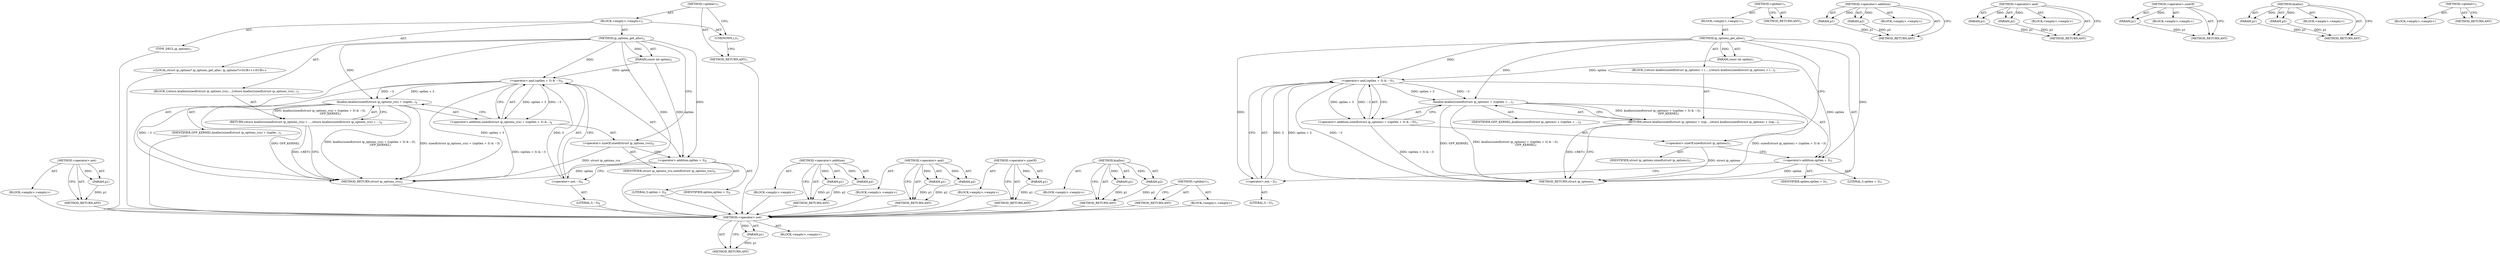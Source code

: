 digraph "&lt;global&gt;" {
vulnerable_63 [label=<(METHOD,&lt;operator&gt;.not)>];
vulnerable_64 [label=<(PARAM,p1)>];
vulnerable_65 [label=<(BLOCK,&lt;empty&gt;,&lt;empty&gt;)>];
vulnerable_66 [label=<(METHOD_RETURN,ANY)>];
vulnerable_6 [label=<(METHOD,&lt;global&gt;)<SUB>1</SUB>>];
vulnerable_7 [label=<(BLOCK,&lt;empty&gt;,&lt;empty&gt;)<SUB>1</SUB>>];
vulnerable_8 [label=<(METHOD,ip_options_get_alloc)<SUB>1</SUB>>];
vulnerable_9 [label=<(PARAM,const int optlen)<SUB>1</SUB>>];
vulnerable_10 [label=<(BLOCK,{
	return kzalloc(sizeof(struct ip_options) + (...,{
	return kzalloc(sizeof(struct ip_options) + (...)<SUB>2</SUB>>];
vulnerable_11 [label=<(RETURN,return kzalloc(sizeof(struct ip_options) + ((op...,return kzalloc(sizeof(struct ip_options) + ((op...)<SUB>3</SUB>>];
vulnerable_12 [label=<(kzalloc,kzalloc(sizeof(struct ip_options) + ((optlen + ...)<SUB>3</SUB>>];
vulnerable_13 [label=<(&lt;operator&gt;.addition,sizeof(struct ip_options) + ((optlen + 3) &amp; ~3))<SUB>3</SUB>>];
vulnerable_14 [label=<(&lt;operator&gt;.sizeOf,sizeof(struct ip_options))<SUB>3</SUB>>];
vulnerable_15 [label=<(IDENTIFIER,struct ip_options,sizeof(struct ip_options))<SUB>3</SUB>>];
vulnerable_16 [label=<(&lt;operator&gt;.and,(optlen + 3) &amp; ~3)<SUB>3</SUB>>];
vulnerable_17 [label=<(&lt;operator&gt;.addition,optlen + 3)<SUB>3</SUB>>];
vulnerable_18 [label=<(IDENTIFIER,optlen,optlen + 3)<SUB>3</SUB>>];
vulnerable_19 [label=<(LITERAL,3,optlen + 3)<SUB>3</SUB>>];
vulnerable_20 [label=<(&lt;operator&gt;.not,~3)<SUB>3</SUB>>];
vulnerable_21 [label=<(LITERAL,3,~3)<SUB>3</SUB>>];
vulnerable_22 [label=<(IDENTIFIER,GFP_KERNEL,kzalloc(sizeof(struct ip_options) + ((optlen + ...)<SUB>4</SUB>>];
vulnerable_23 [label=<(METHOD_RETURN,struct ip_options)<SUB>1</SUB>>];
vulnerable_25 [label=<(METHOD_RETURN,ANY)<SUB>1</SUB>>];
vulnerable_49 [label=<(METHOD,&lt;operator&gt;.addition)>];
vulnerable_50 [label=<(PARAM,p1)>];
vulnerable_51 [label=<(PARAM,p2)>];
vulnerable_52 [label=<(BLOCK,&lt;empty&gt;,&lt;empty&gt;)>];
vulnerable_53 [label=<(METHOD_RETURN,ANY)>];
vulnerable_58 [label=<(METHOD,&lt;operator&gt;.and)>];
vulnerable_59 [label=<(PARAM,p1)>];
vulnerable_60 [label=<(PARAM,p2)>];
vulnerable_61 [label=<(BLOCK,&lt;empty&gt;,&lt;empty&gt;)>];
vulnerable_62 [label=<(METHOD_RETURN,ANY)>];
vulnerable_54 [label=<(METHOD,&lt;operator&gt;.sizeOf)>];
vulnerable_55 [label=<(PARAM,p1)>];
vulnerable_56 [label=<(BLOCK,&lt;empty&gt;,&lt;empty&gt;)>];
vulnerable_57 [label=<(METHOD_RETURN,ANY)>];
vulnerable_44 [label=<(METHOD,kzalloc)>];
vulnerable_45 [label=<(PARAM,p1)>];
vulnerable_46 [label=<(PARAM,p2)>];
vulnerable_47 [label=<(BLOCK,&lt;empty&gt;,&lt;empty&gt;)>];
vulnerable_48 [label=<(METHOD_RETURN,ANY)>];
vulnerable_38 [label=<(METHOD,&lt;global&gt;)<SUB>1</SUB>>];
vulnerable_39 [label=<(BLOCK,&lt;empty&gt;,&lt;empty&gt;)>];
vulnerable_40 [label=<(METHOD_RETURN,ANY)>];
fixed_71 [label=<(METHOD,&lt;operator&gt;.not)>];
fixed_72 [label=<(PARAM,p1)>];
fixed_73 [label=<(BLOCK,&lt;empty&gt;,&lt;empty&gt;)>];
fixed_74 [label=<(METHOD_RETURN,ANY)>];
fixed_6 [label=<(METHOD,&lt;global&gt;)<SUB>1</SUB>>];
fixed_7 [label=<(BLOCK,&lt;empty&gt;,&lt;empty&gt;)<SUB>1</SUB>>];
fixed_8 [label=<(TYPE_DECL,ip_options)<SUB>1</SUB>>];
fixed_9 [label="<(LOCAL,struct ip_options* ip_options_get_alloc: ip_options*)<SUB>1</SUB>>"];
fixed_10 [label=<(UNKNOWN,),))<SUB>1</SUB>>];
fixed_11 [label=<(METHOD,ip_options_get_alloc)<SUB>2</SUB>>];
fixed_12 [label=<(PARAM,const int optlen)<SUB>2</SUB>>];
fixed_13 [label=<(BLOCK,{
	return kzalloc(sizeof(struct ip_options_rcu)...,{
	return kzalloc(sizeof(struct ip_options_rcu)...)<SUB>3</SUB>>];
fixed_14 [label=<(RETURN,return kzalloc(sizeof(struct ip_options_rcu) + ...,return kzalloc(sizeof(struct ip_options_rcu) + ...)<SUB>4</SUB>>];
fixed_15 [label=<(kzalloc,kzalloc(sizeof(struct ip_options_rcu) + ((optle...)<SUB>4</SUB>>];
fixed_16 [label=<(&lt;operator&gt;.addition,sizeof(struct ip_options_rcu) + ((optlen + 3) &amp;...)<SUB>4</SUB>>];
fixed_17 [label=<(&lt;operator&gt;.sizeOf,sizeof(struct ip_options_rcu))<SUB>4</SUB>>];
fixed_18 [label=<(IDENTIFIER,struct ip_options_rcu,sizeof(struct ip_options_rcu))<SUB>4</SUB>>];
fixed_19 [label=<(&lt;operator&gt;.and,(optlen + 3) &amp; ~3)<SUB>4</SUB>>];
fixed_20 [label=<(&lt;operator&gt;.addition,optlen + 3)<SUB>4</SUB>>];
fixed_21 [label=<(IDENTIFIER,optlen,optlen + 3)<SUB>4</SUB>>];
fixed_22 [label=<(LITERAL,3,optlen + 3)<SUB>4</SUB>>];
fixed_23 [label=<(&lt;operator&gt;.not,~3)<SUB>4</SUB>>];
fixed_24 [label=<(LITERAL,3,~3)<SUB>4</SUB>>];
fixed_25 [label=<(IDENTIFIER,GFP_KERNEL,kzalloc(sizeof(struct ip_options_rcu) + ((optle...)<SUB>5</SUB>>];
fixed_26 [label=<(METHOD_RETURN,struct ip_options_rcu)<SUB>2</SUB>>];
fixed_28 [label=<(METHOD_RETURN,ANY)<SUB>1</SUB>>];
fixed_57 [label=<(METHOD,&lt;operator&gt;.addition)>];
fixed_58 [label=<(PARAM,p1)>];
fixed_59 [label=<(PARAM,p2)>];
fixed_60 [label=<(BLOCK,&lt;empty&gt;,&lt;empty&gt;)>];
fixed_61 [label=<(METHOD_RETURN,ANY)>];
fixed_66 [label=<(METHOD,&lt;operator&gt;.and)>];
fixed_67 [label=<(PARAM,p1)>];
fixed_68 [label=<(PARAM,p2)>];
fixed_69 [label=<(BLOCK,&lt;empty&gt;,&lt;empty&gt;)>];
fixed_70 [label=<(METHOD_RETURN,ANY)>];
fixed_62 [label=<(METHOD,&lt;operator&gt;.sizeOf)>];
fixed_63 [label=<(PARAM,p1)>];
fixed_64 [label=<(BLOCK,&lt;empty&gt;,&lt;empty&gt;)>];
fixed_65 [label=<(METHOD_RETURN,ANY)>];
fixed_52 [label=<(METHOD,kzalloc)>];
fixed_53 [label=<(PARAM,p1)>];
fixed_54 [label=<(PARAM,p2)>];
fixed_55 [label=<(BLOCK,&lt;empty&gt;,&lt;empty&gt;)>];
fixed_56 [label=<(METHOD_RETURN,ANY)>];
fixed_46 [label=<(METHOD,&lt;global&gt;)<SUB>1</SUB>>];
fixed_47 [label=<(BLOCK,&lt;empty&gt;,&lt;empty&gt;)>];
fixed_48 [label=<(METHOD_RETURN,ANY)>];
vulnerable_63 -> vulnerable_64  [key=0, label="AST: "];
vulnerable_63 -> vulnerable_64  [key=1, label="DDG: "];
vulnerable_63 -> vulnerable_65  [key=0, label="AST: "];
vulnerable_63 -> vulnerable_66  [key=0, label="AST: "];
vulnerable_63 -> vulnerable_66  [key=1, label="CFG: "];
vulnerable_64 -> vulnerable_66  [key=0, label="DDG: p1"];
vulnerable_6 -> vulnerable_7  [key=0, label="AST: "];
vulnerable_6 -> vulnerable_25  [key=0, label="AST: "];
vulnerable_6 -> vulnerable_25  [key=1, label="CFG: "];
vulnerable_7 -> vulnerable_8  [key=0, label="AST: "];
vulnerable_8 -> vulnerable_9  [key=0, label="AST: "];
vulnerable_8 -> vulnerable_9  [key=1, label="DDG: "];
vulnerable_8 -> vulnerable_10  [key=0, label="AST: "];
vulnerable_8 -> vulnerable_23  [key=0, label="AST: "];
vulnerable_8 -> vulnerable_14  [key=0, label="CFG: "];
vulnerable_8 -> vulnerable_12  [key=0, label="DDG: "];
vulnerable_8 -> vulnerable_16  [key=0, label="DDG: "];
vulnerable_8 -> vulnerable_17  [key=0, label="DDG: "];
vulnerable_8 -> vulnerable_20  [key=0, label="DDG: "];
vulnerable_9 -> vulnerable_16  [key=0, label="DDG: optlen"];
vulnerable_9 -> vulnerable_17  [key=0, label="DDG: optlen"];
vulnerable_10 -> vulnerable_11  [key=0, label="AST: "];
vulnerable_11 -> vulnerable_12  [key=0, label="AST: "];
vulnerable_11 -> vulnerable_23  [key=0, label="CFG: "];
vulnerable_11 -> vulnerable_23  [key=1, label="DDG: &lt;RET&gt;"];
vulnerable_12 -> vulnerable_13  [key=0, label="AST: "];
vulnerable_12 -> vulnerable_22  [key=0, label="AST: "];
vulnerable_12 -> vulnerable_11  [key=0, label="CFG: "];
vulnerable_12 -> vulnerable_11  [key=1, label="DDG: kzalloc(sizeof(struct ip_options) + ((optlen + 3) &amp; ~3),
 		       GFP_KERNEL)"];
vulnerable_12 -> vulnerable_23  [key=0, label="DDG: sizeof(struct ip_options) + ((optlen + 3) &amp; ~3)"];
vulnerable_12 -> vulnerable_23  [key=1, label="DDG: GFP_KERNEL"];
vulnerable_12 -> vulnerable_23  [key=2, label="DDG: kzalloc(sizeof(struct ip_options) + ((optlen + 3) &amp; ~3),
 		       GFP_KERNEL)"];
vulnerable_13 -> vulnerable_14  [key=0, label="AST: "];
vulnerable_13 -> vulnerable_16  [key=0, label="AST: "];
vulnerable_13 -> vulnerable_12  [key=0, label="CFG: "];
vulnerable_13 -> vulnerable_23  [key=0, label="DDG: (optlen + 3) &amp; ~3"];
vulnerable_14 -> vulnerable_15  [key=0, label="AST: "];
vulnerable_14 -> vulnerable_17  [key=0, label="CFG: "];
vulnerable_14 -> vulnerable_23  [key=0, label="DDG: struct ip_options"];
vulnerable_16 -> vulnerable_17  [key=0, label="AST: "];
vulnerable_16 -> vulnerable_20  [key=0, label="AST: "];
vulnerable_16 -> vulnerable_13  [key=0, label="CFG: "];
vulnerable_16 -> vulnerable_13  [key=1, label="DDG: optlen + 3"];
vulnerable_16 -> vulnerable_13  [key=2, label="DDG: ~3"];
vulnerable_16 -> vulnerable_23  [key=0, label="DDG: optlen + 3"];
vulnerable_16 -> vulnerable_23  [key=1, label="DDG: ~3"];
vulnerable_16 -> vulnerable_12  [key=0, label="DDG: optlen + 3"];
vulnerable_16 -> vulnerable_12  [key=1, label="DDG: ~3"];
vulnerable_17 -> vulnerable_18  [key=0, label="AST: "];
vulnerable_17 -> vulnerable_19  [key=0, label="AST: "];
vulnerable_17 -> vulnerable_20  [key=0, label="CFG: "];
vulnerable_17 -> vulnerable_23  [key=0, label="DDG: optlen"];
vulnerable_20 -> vulnerable_21  [key=0, label="AST: "];
vulnerable_20 -> vulnerable_16  [key=0, label="CFG: "];
vulnerable_20 -> vulnerable_16  [key=1, label="DDG: 3"];
vulnerable_49 -> vulnerable_50  [key=0, label="AST: "];
vulnerable_49 -> vulnerable_50  [key=1, label="DDG: "];
vulnerable_49 -> vulnerable_52  [key=0, label="AST: "];
vulnerable_49 -> vulnerable_51  [key=0, label="AST: "];
vulnerable_49 -> vulnerable_51  [key=1, label="DDG: "];
vulnerable_49 -> vulnerable_53  [key=0, label="AST: "];
vulnerable_49 -> vulnerable_53  [key=1, label="CFG: "];
vulnerable_50 -> vulnerable_53  [key=0, label="DDG: p1"];
vulnerable_51 -> vulnerable_53  [key=0, label="DDG: p2"];
vulnerable_58 -> vulnerable_59  [key=0, label="AST: "];
vulnerable_58 -> vulnerable_59  [key=1, label="DDG: "];
vulnerable_58 -> vulnerable_61  [key=0, label="AST: "];
vulnerable_58 -> vulnerable_60  [key=0, label="AST: "];
vulnerable_58 -> vulnerable_60  [key=1, label="DDG: "];
vulnerable_58 -> vulnerable_62  [key=0, label="AST: "];
vulnerable_58 -> vulnerable_62  [key=1, label="CFG: "];
vulnerable_59 -> vulnerable_62  [key=0, label="DDG: p1"];
vulnerable_60 -> vulnerable_62  [key=0, label="DDG: p2"];
vulnerable_54 -> vulnerable_55  [key=0, label="AST: "];
vulnerable_54 -> vulnerable_55  [key=1, label="DDG: "];
vulnerable_54 -> vulnerable_56  [key=0, label="AST: "];
vulnerable_54 -> vulnerable_57  [key=0, label="AST: "];
vulnerable_54 -> vulnerable_57  [key=1, label="CFG: "];
vulnerable_55 -> vulnerable_57  [key=0, label="DDG: p1"];
vulnerable_44 -> vulnerable_45  [key=0, label="AST: "];
vulnerable_44 -> vulnerable_45  [key=1, label="DDG: "];
vulnerable_44 -> vulnerable_47  [key=0, label="AST: "];
vulnerable_44 -> vulnerable_46  [key=0, label="AST: "];
vulnerable_44 -> vulnerable_46  [key=1, label="DDG: "];
vulnerable_44 -> vulnerable_48  [key=0, label="AST: "];
vulnerable_44 -> vulnerable_48  [key=1, label="CFG: "];
vulnerable_45 -> vulnerable_48  [key=0, label="DDG: p1"];
vulnerable_46 -> vulnerable_48  [key=0, label="DDG: p2"];
vulnerable_38 -> vulnerable_39  [key=0, label="AST: "];
vulnerable_38 -> vulnerable_40  [key=0, label="AST: "];
vulnerable_38 -> vulnerable_40  [key=1, label="CFG: "];
fixed_71 -> fixed_72  [key=0, label="AST: "];
fixed_71 -> fixed_72  [key=1, label="DDG: "];
fixed_71 -> fixed_73  [key=0, label="AST: "];
fixed_71 -> fixed_74  [key=0, label="AST: "];
fixed_71 -> fixed_74  [key=1, label="CFG: "];
fixed_72 -> fixed_74  [key=0, label="DDG: p1"];
fixed_73 -> vulnerable_63  [key=0];
fixed_74 -> vulnerable_63  [key=0];
fixed_6 -> fixed_7  [key=0, label="AST: "];
fixed_6 -> fixed_28  [key=0, label="AST: "];
fixed_6 -> fixed_10  [key=0, label="CFG: "];
fixed_7 -> fixed_8  [key=0, label="AST: "];
fixed_7 -> fixed_9  [key=0, label="AST: "];
fixed_7 -> fixed_10  [key=0, label="AST: "];
fixed_7 -> fixed_11  [key=0, label="AST: "];
fixed_8 -> vulnerable_63  [key=0];
fixed_9 -> vulnerable_63  [key=0];
fixed_10 -> fixed_28  [key=0, label="CFG: "];
fixed_11 -> fixed_12  [key=0, label="AST: "];
fixed_11 -> fixed_12  [key=1, label="DDG: "];
fixed_11 -> fixed_13  [key=0, label="AST: "];
fixed_11 -> fixed_26  [key=0, label="AST: "];
fixed_11 -> fixed_17  [key=0, label="CFG: "];
fixed_11 -> fixed_15  [key=0, label="DDG: "];
fixed_11 -> fixed_19  [key=0, label="DDG: "];
fixed_11 -> fixed_20  [key=0, label="DDG: "];
fixed_11 -> fixed_23  [key=0, label="DDG: "];
fixed_12 -> fixed_19  [key=0, label="DDG: optlen"];
fixed_12 -> fixed_20  [key=0, label="DDG: optlen"];
fixed_13 -> fixed_14  [key=0, label="AST: "];
fixed_14 -> fixed_15  [key=0, label="AST: "];
fixed_14 -> fixed_26  [key=0, label="CFG: "];
fixed_14 -> fixed_26  [key=1, label="DDG: &lt;RET&gt;"];
fixed_15 -> fixed_16  [key=0, label="AST: "];
fixed_15 -> fixed_25  [key=0, label="AST: "];
fixed_15 -> fixed_14  [key=0, label="CFG: "];
fixed_15 -> fixed_14  [key=1, label="DDG: kzalloc(sizeof(struct ip_options_rcu) + ((optlen + 3) &amp; ~3),
 		       GFP_KERNEL)"];
fixed_15 -> fixed_26  [key=0, label="DDG: sizeof(struct ip_options_rcu) + ((optlen + 3) &amp; ~3)"];
fixed_15 -> fixed_26  [key=1, label="DDG: GFP_KERNEL"];
fixed_15 -> fixed_26  [key=2, label="DDG: kzalloc(sizeof(struct ip_options_rcu) + ((optlen + 3) &amp; ~3),
 		       GFP_KERNEL)"];
fixed_16 -> fixed_17  [key=0, label="AST: "];
fixed_16 -> fixed_19  [key=0, label="AST: "];
fixed_16 -> fixed_15  [key=0, label="CFG: "];
fixed_16 -> fixed_26  [key=0, label="DDG: (optlen + 3) &amp; ~3"];
fixed_17 -> fixed_18  [key=0, label="AST: "];
fixed_17 -> fixed_20  [key=0, label="CFG: "];
fixed_17 -> fixed_26  [key=0, label="DDG: struct ip_options_rcu"];
fixed_18 -> vulnerable_63  [key=0];
fixed_19 -> fixed_20  [key=0, label="AST: "];
fixed_19 -> fixed_23  [key=0, label="AST: "];
fixed_19 -> fixed_16  [key=0, label="CFG: "];
fixed_19 -> fixed_16  [key=1, label="DDG: optlen + 3"];
fixed_19 -> fixed_16  [key=2, label="DDG: ~3"];
fixed_19 -> fixed_26  [key=0, label="DDG: optlen + 3"];
fixed_19 -> fixed_26  [key=1, label="DDG: ~3"];
fixed_19 -> fixed_15  [key=0, label="DDG: optlen + 3"];
fixed_19 -> fixed_15  [key=1, label="DDG: ~3"];
fixed_20 -> fixed_21  [key=0, label="AST: "];
fixed_20 -> fixed_22  [key=0, label="AST: "];
fixed_20 -> fixed_23  [key=0, label="CFG: "];
fixed_20 -> fixed_26  [key=0, label="DDG: optlen"];
fixed_21 -> vulnerable_63  [key=0];
fixed_22 -> vulnerable_63  [key=0];
fixed_23 -> fixed_24  [key=0, label="AST: "];
fixed_23 -> fixed_19  [key=0, label="CFG: "];
fixed_23 -> fixed_19  [key=1, label="DDG: 3"];
fixed_24 -> vulnerable_63  [key=0];
fixed_25 -> vulnerable_63  [key=0];
fixed_26 -> vulnerable_63  [key=0];
fixed_28 -> vulnerable_63  [key=0];
fixed_57 -> fixed_58  [key=0, label="AST: "];
fixed_57 -> fixed_58  [key=1, label="DDG: "];
fixed_57 -> fixed_60  [key=0, label="AST: "];
fixed_57 -> fixed_59  [key=0, label="AST: "];
fixed_57 -> fixed_59  [key=1, label="DDG: "];
fixed_57 -> fixed_61  [key=0, label="AST: "];
fixed_57 -> fixed_61  [key=1, label="CFG: "];
fixed_58 -> fixed_61  [key=0, label="DDG: p1"];
fixed_59 -> fixed_61  [key=0, label="DDG: p2"];
fixed_60 -> vulnerable_63  [key=0];
fixed_61 -> vulnerable_63  [key=0];
fixed_66 -> fixed_67  [key=0, label="AST: "];
fixed_66 -> fixed_67  [key=1, label="DDG: "];
fixed_66 -> fixed_69  [key=0, label="AST: "];
fixed_66 -> fixed_68  [key=0, label="AST: "];
fixed_66 -> fixed_68  [key=1, label="DDG: "];
fixed_66 -> fixed_70  [key=0, label="AST: "];
fixed_66 -> fixed_70  [key=1, label="CFG: "];
fixed_67 -> fixed_70  [key=0, label="DDG: p1"];
fixed_68 -> fixed_70  [key=0, label="DDG: p2"];
fixed_69 -> vulnerable_63  [key=0];
fixed_70 -> vulnerable_63  [key=0];
fixed_62 -> fixed_63  [key=0, label="AST: "];
fixed_62 -> fixed_63  [key=1, label="DDG: "];
fixed_62 -> fixed_64  [key=0, label="AST: "];
fixed_62 -> fixed_65  [key=0, label="AST: "];
fixed_62 -> fixed_65  [key=1, label="CFG: "];
fixed_63 -> fixed_65  [key=0, label="DDG: p1"];
fixed_64 -> vulnerable_63  [key=0];
fixed_65 -> vulnerable_63  [key=0];
fixed_52 -> fixed_53  [key=0, label="AST: "];
fixed_52 -> fixed_53  [key=1, label="DDG: "];
fixed_52 -> fixed_55  [key=0, label="AST: "];
fixed_52 -> fixed_54  [key=0, label="AST: "];
fixed_52 -> fixed_54  [key=1, label="DDG: "];
fixed_52 -> fixed_56  [key=0, label="AST: "];
fixed_52 -> fixed_56  [key=1, label="CFG: "];
fixed_53 -> fixed_56  [key=0, label="DDG: p1"];
fixed_54 -> fixed_56  [key=0, label="DDG: p2"];
fixed_55 -> vulnerable_63  [key=0];
fixed_56 -> vulnerable_63  [key=0];
fixed_46 -> fixed_47  [key=0, label="AST: "];
fixed_46 -> fixed_48  [key=0, label="AST: "];
fixed_46 -> fixed_48  [key=1, label="CFG: "];
fixed_47 -> vulnerable_63  [key=0];
fixed_48 -> vulnerable_63  [key=0];
}
